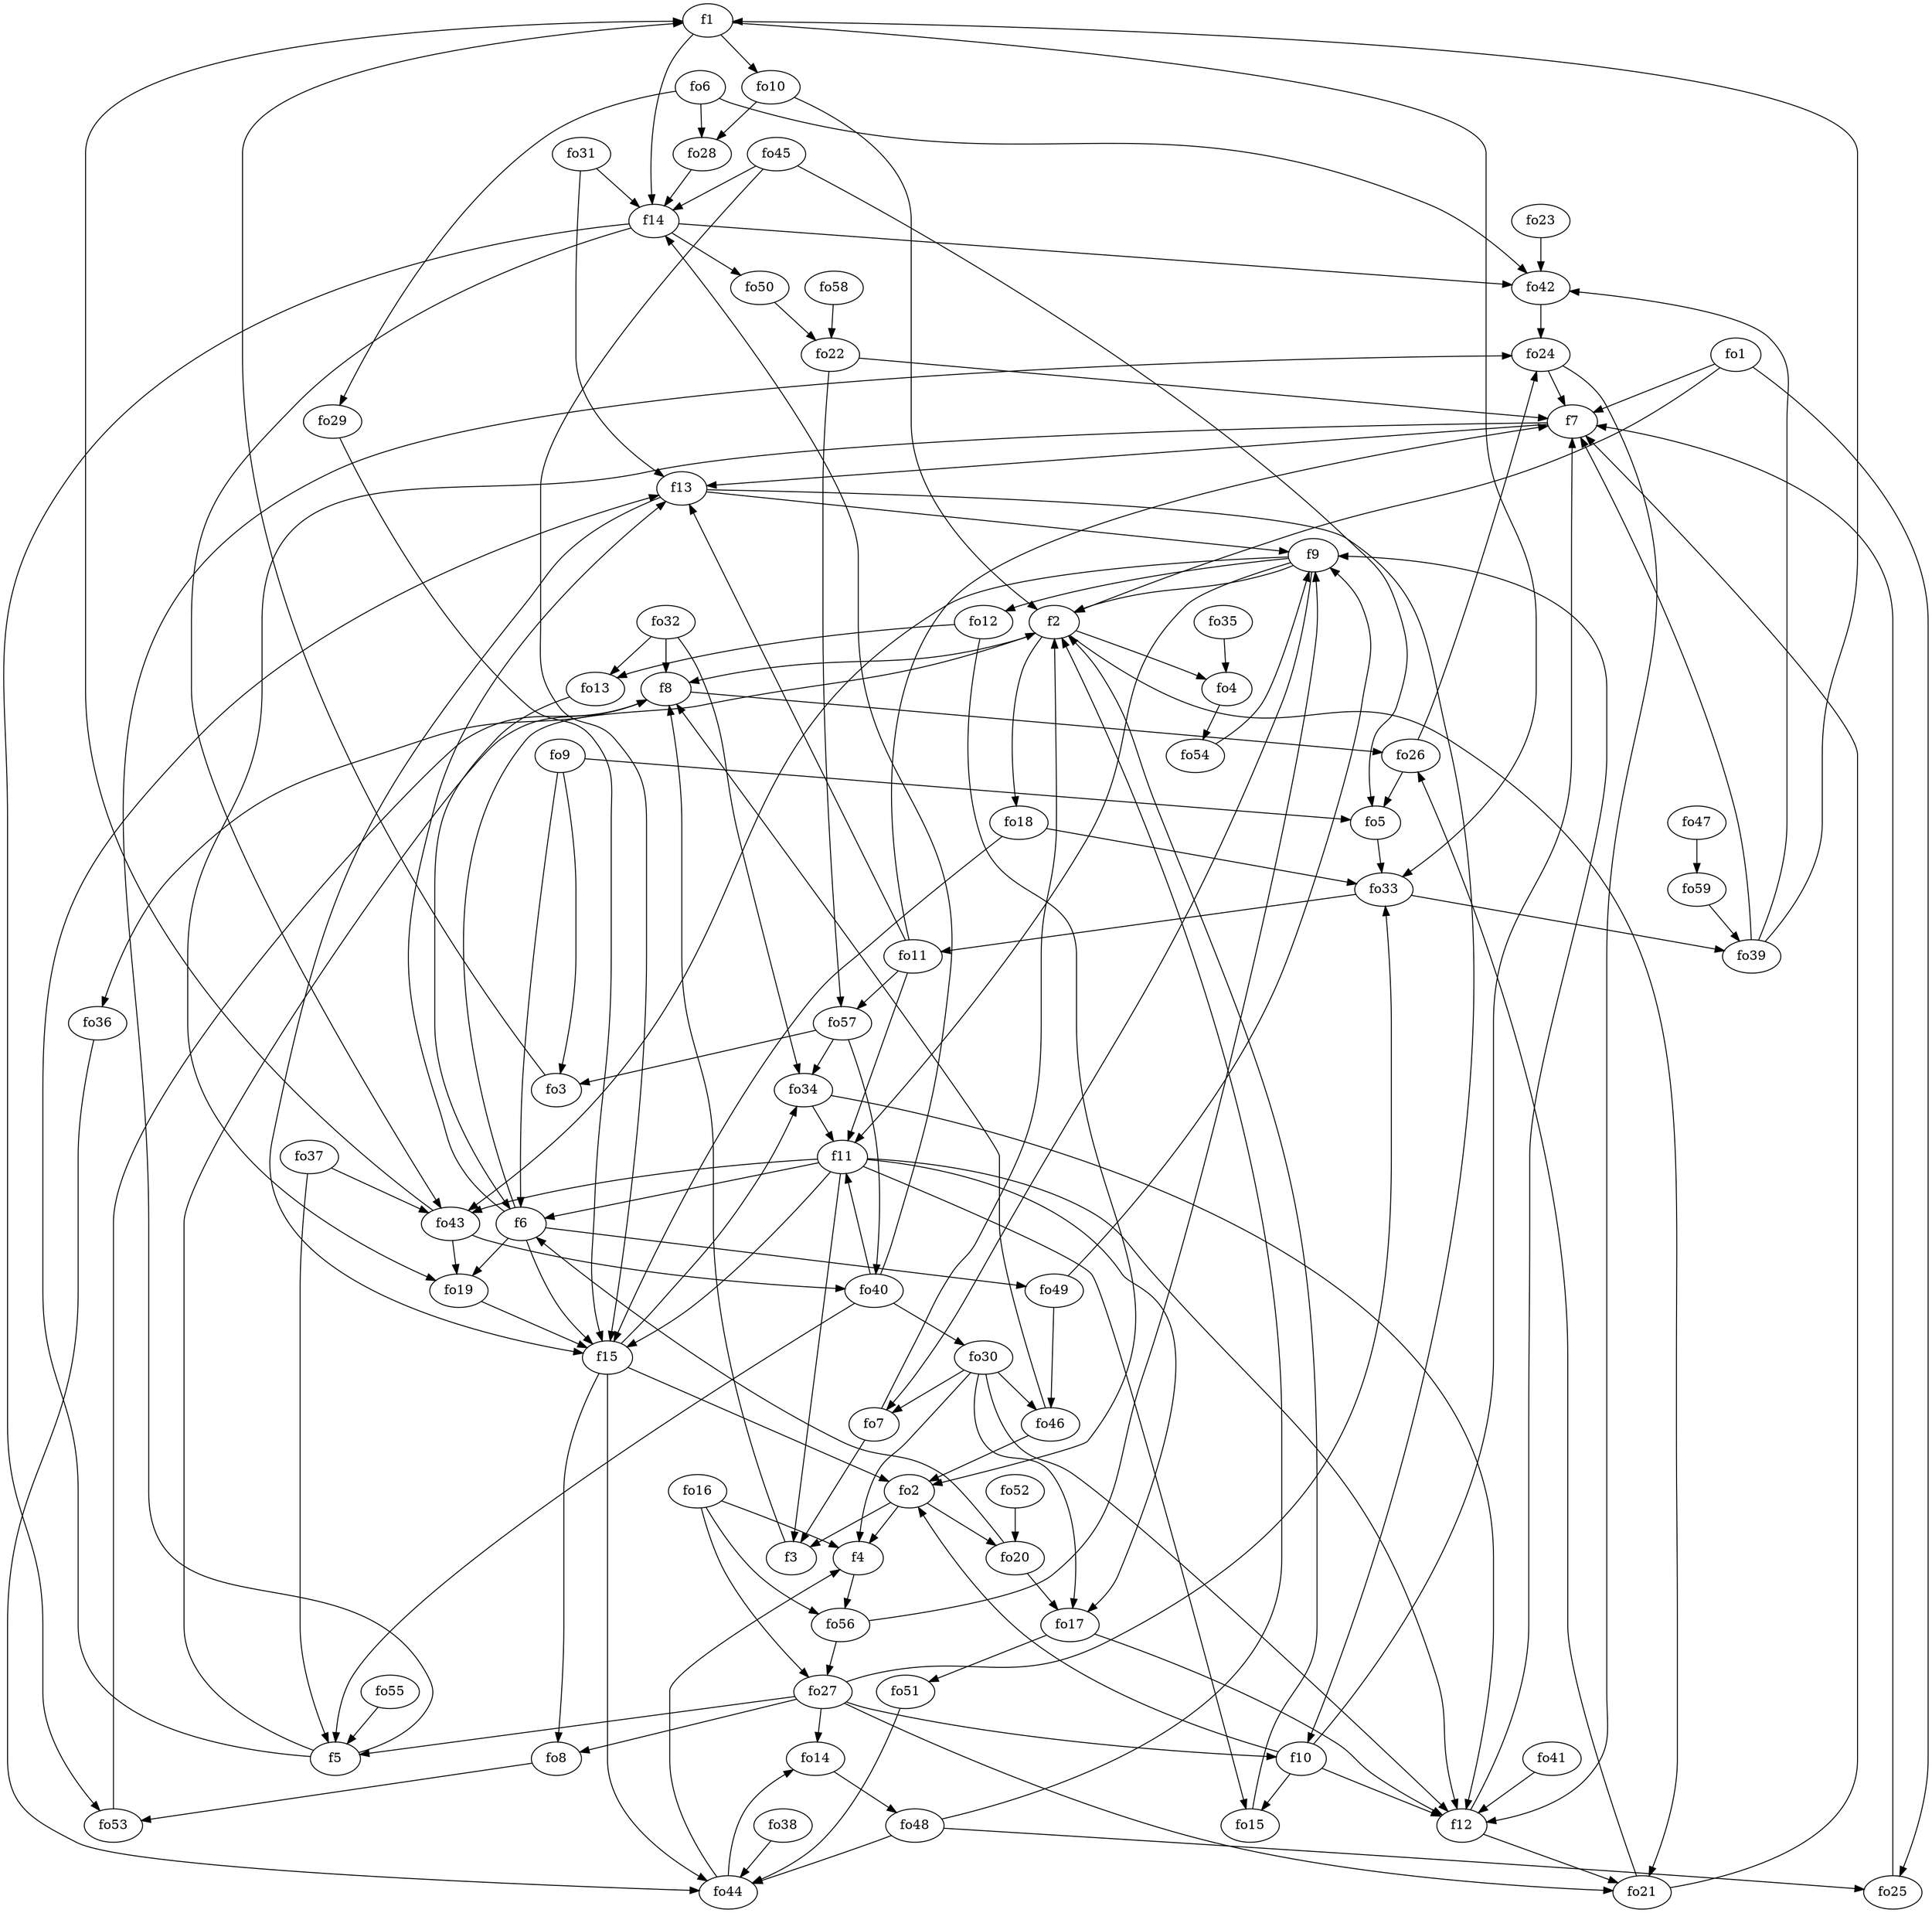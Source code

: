 strict digraph  {
f1;
f2;
f3;
f4;
f5;
f6;
f7;
f8;
f9;
f10;
f11;
f12;
f13;
f14;
f15;
fo1;
fo2;
fo3;
fo4;
fo5;
fo6;
fo7;
fo8;
fo9;
fo10;
fo11;
fo12;
fo13;
fo14;
fo15;
fo16;
fo17;
fo18;
fo19;
fo20;
fo21;
fo22;
fo23;
fo24;
fo25;
fo26;
fo27;
fo28;
fo29;
fo30;
fo31;
fo32;
fo33;
fo34;
fo35;
fo36;
fo37;
fo38;
fo39;
fo40;
fo41;
fo42;
fo43;
fo44;
fo45;
fo46;
fo47;
fo48;
fo49;
fo50;
fo51;
fo52;
fo53;
fo54;
fo55;
fo56;
fo57;
fo58;
fo59;
f1 -> f14  [weight=2];
f1 -> fo33  [weight=2];
f1 -> fo10  [weight=2];
f2 -> fo4  [weight=2];
f2 -> f8  [weight=2];
f2 -> fo18  [weight=2];
f2 -> fo21  [weight=2];
f3 -> f8  [weight=2];
f4 -> fo56  [weight=2];
f5 -> fo24  [weight=2];
f5 -> f13  [weight=2];
f5 -> f8  [weight=2];
f6 -> f13  [weight=2];
f6 -> fo19  [weight=2];
f6 -> fo49  [weight=2];
f6 -> f15  [weight=2];
f6 -> f2  [weight=2];
f7 -> f13  [weight=2];
f7 -> fo19  [weight=2];
f8 -> fo36  [weight=2];
f8 -> fo26  [weight=2];
f9 -> f11  [weight=2];
f9 -> fo12  [weight=2];
f9 -> f2  [weight=2];
f9 -> fo43  [weight=2];
f9 -> fo7  [weight=2];
f10 -> f12  [weight=2];
f10 -> f7  [weight=2];
f10 -> fo15  [weight=2];
f10 -> fo2  [weight=2];
f11 -> fo17  [weight=2];
f11 -> fo15  [weight=2];
f11 -> f6  [weight=2];
f11 -> f3  [weight=2];
f11 -> fo43  [weight=2];
f11 -> f12  [weight=2];
f11 -> f15  [weight=2];
f12 -> fo21  [weight=2];
f12 -> f9  [weight=2];
f13 -> f15  [weight=2];
f13 -> f9  [weight=2];
f13 -> f10  [weight=2];
f14 -> fo42  [weight=2];
f14 -> fo43  [weight=2];
f14 -> fo53  [weight=2];
f14 -> fo50  [weight=2];
f15 -> fo2  [weight=2];
f15 -> fo34  [weight=2];
f15 -> fo8  [weight=2];
f15 -> fo44  [weight=2];
fo1 -> f2  [weight=2];
fo1 -> fo25  [weight=2];
fo1 -> f7  [weight=2];
fo2 -> fo20  [weight=2];
fo2 -> f3  [weight=2];
fo2 -> f4  [weight=2];
fo3 -> f1  [weight=2];
fo4 -> fo54  [weight=2];
fo5 -> fo33  [weight=2];
fo6 -> fo42  [weight=2];
fo6 -> fo29  [weight=2];
fo6 -> fo28  [weight=2];
fo7 -> f3  [weight=2];
fo7 -> f2  [weight=2];
fo8 -> fo53  [weight=2];
fo9 -> f6  [weight=2];
fo9 -> fo5  [weight=2];
fo9 -> fo3  [weight=2];
fo10 -> fo28  [weight=2];
fo10 -> f2  [weight=2];
fo11 -> f7  [weight=2];
fo11 -> f13  [weight=2];
fo11 -> f11  [weight=2];
fo11 -> fo57  [weight=2];
fo12 -> fo2  [weight=2];
fo12 -> fo13  [weight=2];
fo13 -> f6  [weight=2];
fo14 -> fo48  [weight=2];
fo15 -> f2  [weight=2];
fo16 -> fo56  [weight=2];
fo16 -> fo27  [weight=2];
fo16 -> f4  [weight=2];
fo17 -> f12  [weight=2];
fo17 -> fo51  [weight=2];
fo18 -> fo33  [weight=2];
fo18 -> f15  [weight=2];
fo19 -> f15  [weight=2];
fo20 -> f6  [weight=2];
fo20 -> fo17  [weight=2];
fo21 -> f7  [weight=2];
fo21 -> fo26  [weight=2];
fo22 -> f7  [weight=2];
fo22 -> fo57  [weight=2];
fo23 -> fo42  [weight=2];
fo24 -> f12  [weight=2];
fo24 -> f7  [weight=2];
fo25 -> f7  [weight=2];
fo26 -> fo24  [weight=2];
fo26 -> fo5  [weight=2];
fo27 -> fo14  [weight=2];
fo27 -> f5  [weight=2];
fo27 -> fo8  [weight=2];
fo27 -> f10  [weight=2];
fo27 -> fo21  [weight=2];
fo27 -> fo33  [weight=2];
fo28 -> f14  [weight=2];
fo29 -> f15  [weight=2];
fo30 -> fo46  [weight=2];
fo30 -> fo7  [weight=2];
fo30 -> f4  [weight=2];
fo30 -> fo17  [weight=2];
fo30 -> f12  [weight=2];
fo31 -> f13  [weight=2];
fo31 -> f14  [weight=2];
fo32 -> fo13  [weight=2];
fo32 -> fo34  [weight=2];
fo32 -> f8  [weight=2];
fo33 -> fo11  [weight=2];
fo33 -> fo39  [weight=2];
fo34 -> f11  [weight=2];
fo34 -> f12  [weight=2];
fo35 -> fo4  [weight=2];
fo36 -> fo44  [weight=2];
fo37 -> fo43  [weight=2];
fo37 -> f5  [weight=2];
fo38 -> fo44  [weight=2];
fo39 -> f7  [weight=2];
fo39 -> f1  [weight=2];
fo39 -> fo42  [weight=2];
fo40 -> f14  [weight=2];
fo40 -> f5  [weight=2];
fo40 -> f11  [weight=2];
fo40 -> fo30  [weight=2];
fo41 -> f12  [weight=2];
fo42 -> fo24  [weight=2];
fo43 -> fo19  [weight=2];
fo43 -> fo40  [weight=2];
fo43 -> f1  [weight=2];
fo44 -> f4  [weight=2];
fo44 -> fo14  [weight=2];
fo45 -> fo5  [weight=2];
fo45 -> f14  [weight=2];
fo45 -> f15  [weight=2];
fo46 -> fo2  [weight=2];
fo46 -> f8  [weight=2];
fo47 -> fo59  [weight=2];
fo48 -> f2  [weight=2];
fo48 -> fo25  [weight=2];
fo48 -> fo44  [weight=2];
fo49 -> f9  [weight=2];
fo49 -> fo46  [weight=2];
fo50 -> fo22  [weight=2];
fo51 -> fo44  [weight=2];
fo52 -> fo20  [weight=2];
fo53 -> f8  [weight=2];
fo54 -> f9  [weight=2];
fo55 -> f5  [weight=2];
fo56 -> f9  [weight=2];
fo56 -> fo27  [weight=2];
fo57 -> fo3  [weight=2];
fo57 -> fo40  [weight=2];
fo57 -> fo34  [weight=2];
fo58 -> fo22  [weight=2];
fo59 -> fo39  [weight=2];
}
